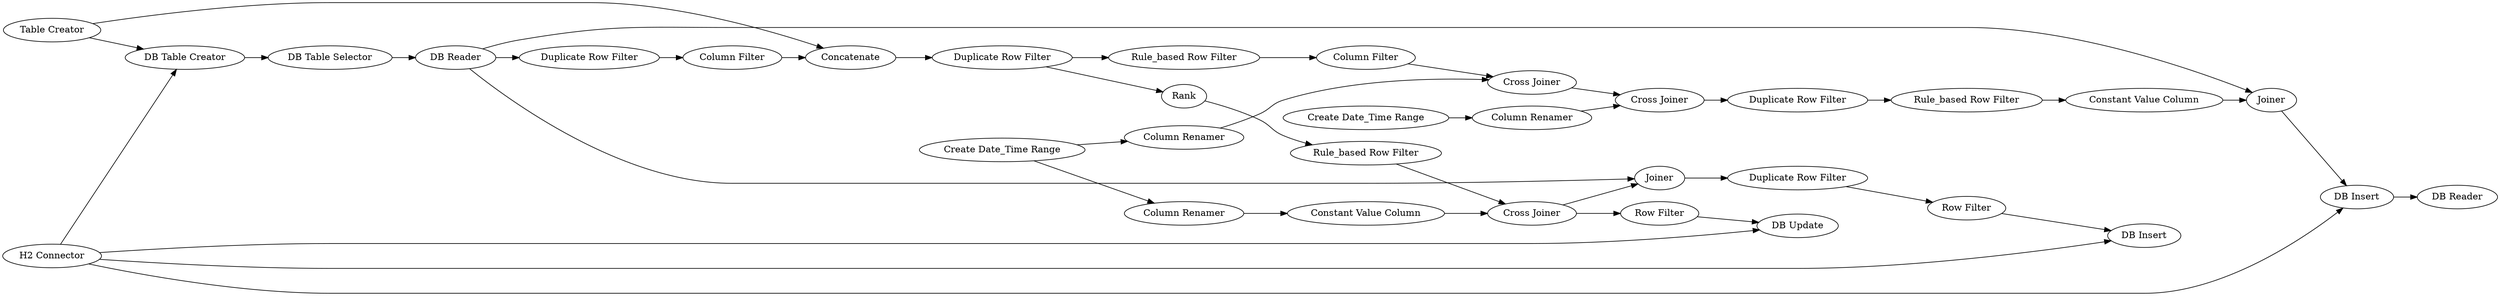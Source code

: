 digraph {
	16 [label="Create Date_Time Range"]
	17 [label="Create Date_Time Range"]
	20 [label="Constant Value Column"]
	21 [label="Cross Joiner"]
	22 [label="Cross Joiner"]
	41 [label="Column Filter"]
	42 [label="Rule_based Row Filter"]
	46 [label="Column Filter"]
	49 [label="Rule_based Row Filter"]
	51 [label="Cross Joiner"]
	52 [label="Constant Value Column"]
	58 [label="Rule_based Row Filter"]
	62 [label="Duplicate Row Filter"]
	1975 [label=Rank]
	2126 [label="DB Table Selector"]
	2127 [label="DB Reader"]
	2129 [label="Duplicate Row Filter"]
	2130 [label=Concatenate]
	2131 [label="Duplicate Row Filter"]
	2133 [label="DB Update"]
	2135 [label="DB Insert"]
	2140 [label=Joiner]
	2141 [label="DB Insert"]
	2143 [label=Joiner]
	2144 [label="Duplicate Row Filter"]
	2148 [label="Row Filter"]
	2149 [label="Row Filter"]
	2150 [label="Column Renamer"]
	2151 [label="Column Renamer"]
	2152 [label="Column Renamer"]
	2175 [label="Table Creator"]
	2177 [label="DB Table Creator"]
	2178 [label="H2 Connector"]
	2179 [label="DB Reader"]
	16 -> 2150
	16 -> 2152
	17 -> 2151
	20 -> 2140
	21 -> 22
	22 -> 62
	41 -> 21
	42 -> 41
	46 -> 2130
	49 -> 51
	51 -> 2148
	51 -> 2143
	52 -> 51
	58 -> 20
	62 -> 58
	1975 -> 49
	2126 -> 2127
	2127 -> 2143
	2127 -> 2140
	2127 -> 2129
	2129 -> 46
	2130 -> 2131
	2131 -> 1975
	2131 -> 42
	2135 -> 2179
	2140 -> 2135
	2143 -> 2144
	2144 -> 2149
	2148 -> 2133
	2149 -> 2141
	2150 -> 52
	2151 -> 22
	2152 -> 21
	2175 -> 2130
	2175 -> 2177
	2177 -> 2126
	2178 -> 2177
	2178 -> 2133
	2178 -> 2141
	2178 -> 2135
	rankdir=LR
}
